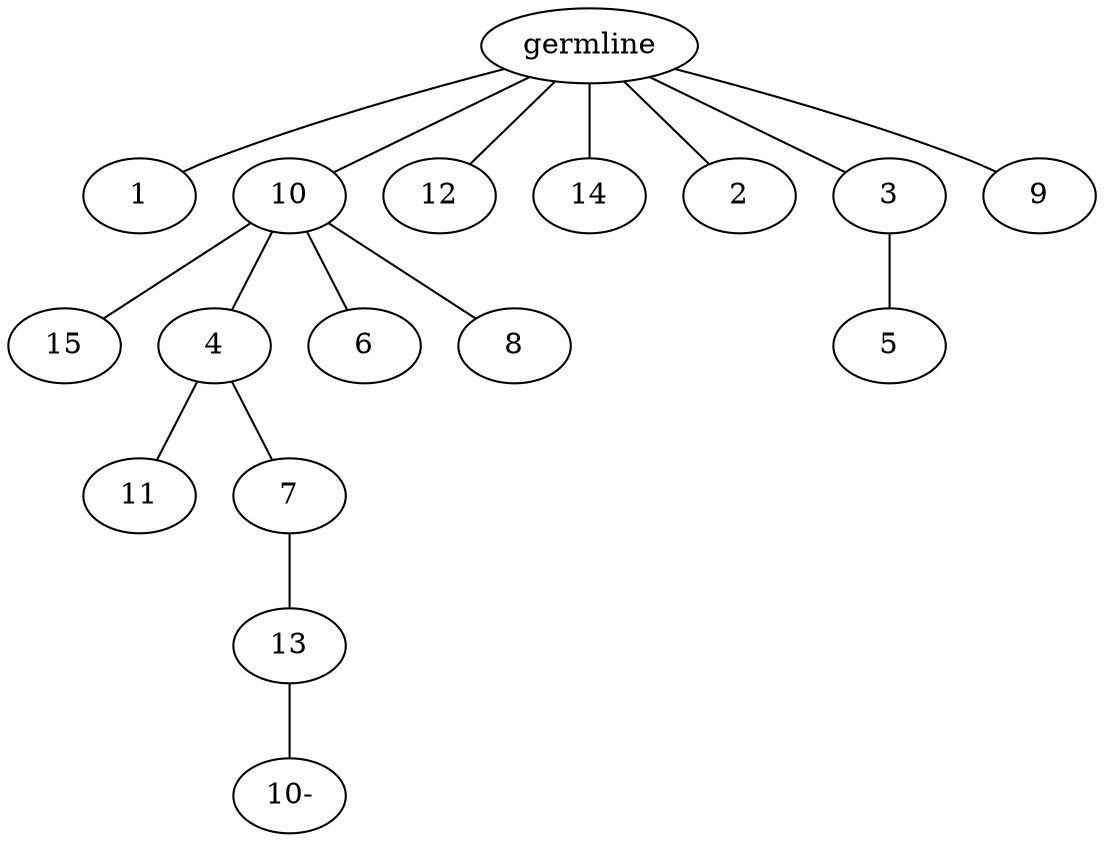 graph tree {
    "140173055428688" [label="germline"];
    "140173055457456" [label="1"];
    "140173055458752" [label="10"];
    "140173055455872" [label="15"];
    "140173055456592" [label="4"];
    "140173055458272" [label="11"];
    "140173055456832" [label="7"];
    "140173055442512" [label="13"];
    "140173055285136" [label="10-"];
    "140173055457936" [label="6"];
    "140173055456304" [label="8"];
    "140173055457696" [label="12"];
    "140173055457600" [label="14"];
    "140173055457984" [label="2"];
    "140173055455968" [label="3"];
    "140173054971856" [label="5"];
    "140173055431632" [label="9"];
    "140173055428688" -- "140173055457456";
    "140173055428688" -- "140173055458752";
    "140173055428688" -- "140173055457696";
    "140173055428688" -- "140173055457600";
    "140173055428688" -- "140173055457984";
    "140173055428688" -- "140173055455968";
    "140173055428688" -- "140173055431632";
    "140173055458752" -- "140173055455872";
    "140173055458752" -- "140173055456592";
    "140173055458752" -- "140173055457936";
    "140173055458752" -- "140173055456304";
    "140173055456592" -- "140173055458272";
    "140173055456592" -- "140173055456832";
    "140173055456832" -- "140173055442512";
    "140173055442512" -- "140173055285136";
    "140173055455968" -- "140173054971856";
}
